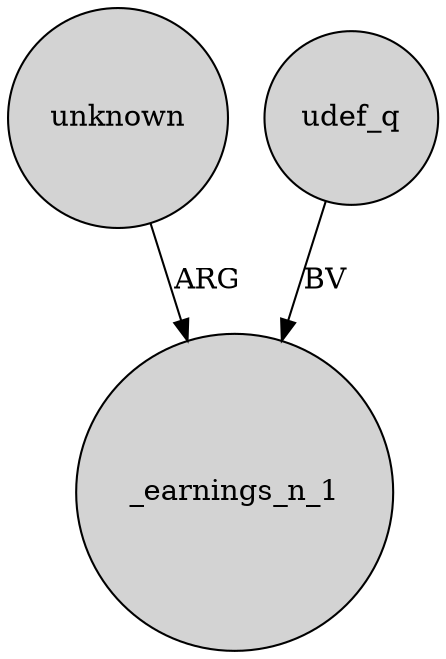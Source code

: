 digraph {
	node [shape=circle style=filled]
	unknown -> _earnings_n_1 [label=ARG]
	udef_q -> _earnings_n_1 [label=BV]
}
